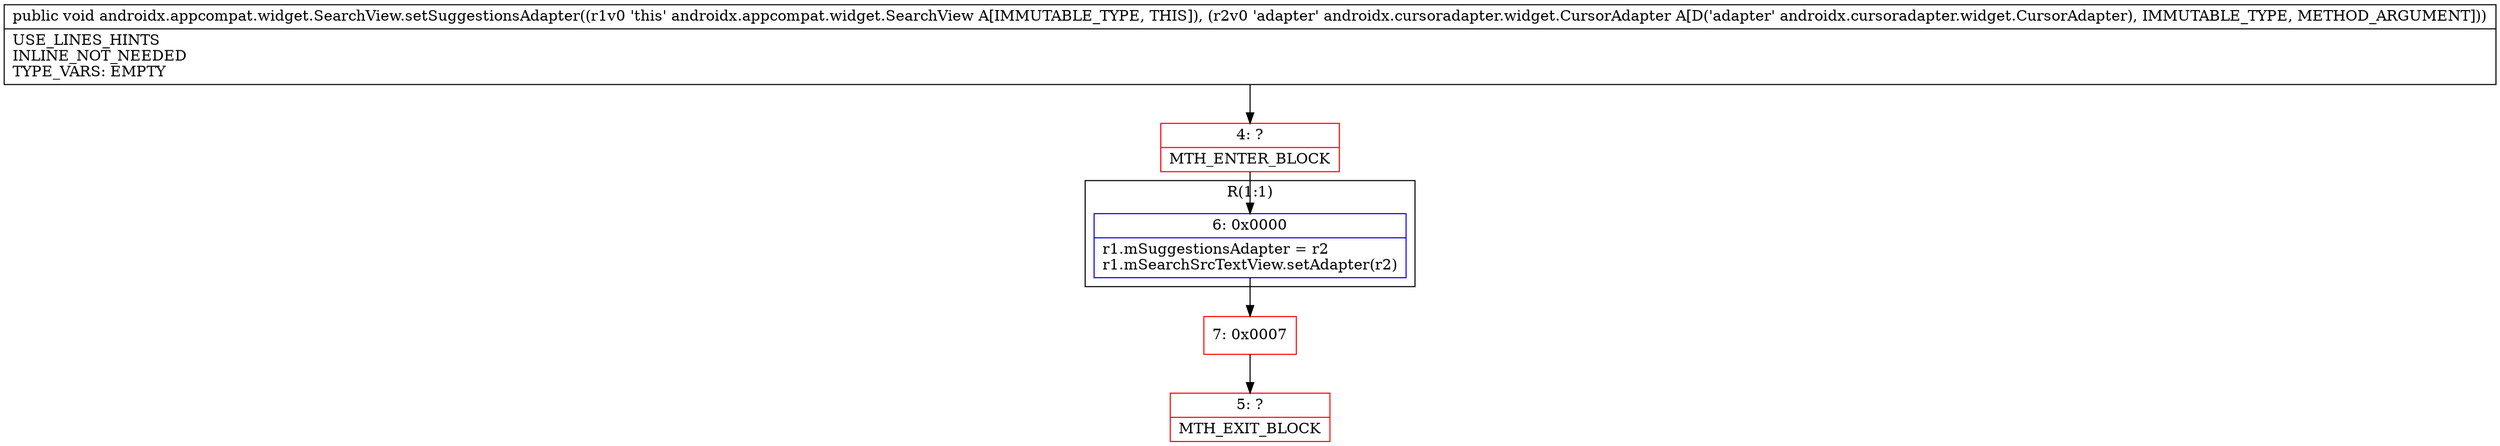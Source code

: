 digraph "CFG forandroidx.appcompat.widget.SearchView.setSuggestionsAdapter(Landroidx\/cursoradapter\/widget\/CursorAdapter;)V" {
subgraph cluster_Region_798112586 {
label = "R(1:1)";
node [shape=record,color=blue];
Node_6 [shape=record,label="{6\:\ 0x0000|r1.mSuggestionsAdapter = r2\lr1.mSearchSrcTextView.setAdapter(r2)\l}"];
}
Node_4 [shape=record,color=red,label="{4\:\ ?|MTH_ENTER_BLOCK\l}"];
Node_7 [shape=record,color=red,label="{7\:\ 0x0007}"];
Node_5 [shape=record,color=red,label="{5\:\ ?|MTH_EXIT_BLOCK\l}"];
MethodNode[shape=record,label="{public void androidx.appcompat.widget.SearchView.setSuggestionsAdapter((r1v0 'this' androidx.appcompat.widget.SearchView A[IMMUTABLE_TYPE, THIS]), (r2v0 'adapter' androidx.cursoradapter.widget.CursorAdapter A[D('adapter' androidx.cursoradapter.widget.CursorAdapter), IMMUTABLE_TYPE, METHOD_ARGUMENT]))  | USE_LINES_HINTS\lINLINE_NOT_NEEDED\lTYPE_VARS: EMPTY\l}"];
MethodNode -> Node_4;Node_6 -> Node_7;
Node_4 -> Node_6;
Node_7 -> Node_5;
}

